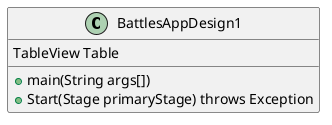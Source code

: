 @startuml
'https://plantuml.com/class-diagram

class BattlesAppDesign1 {

    TableView Table

    +main(String args[])
    +Start(Stage primaryStage) throws Exception
}

@enduml